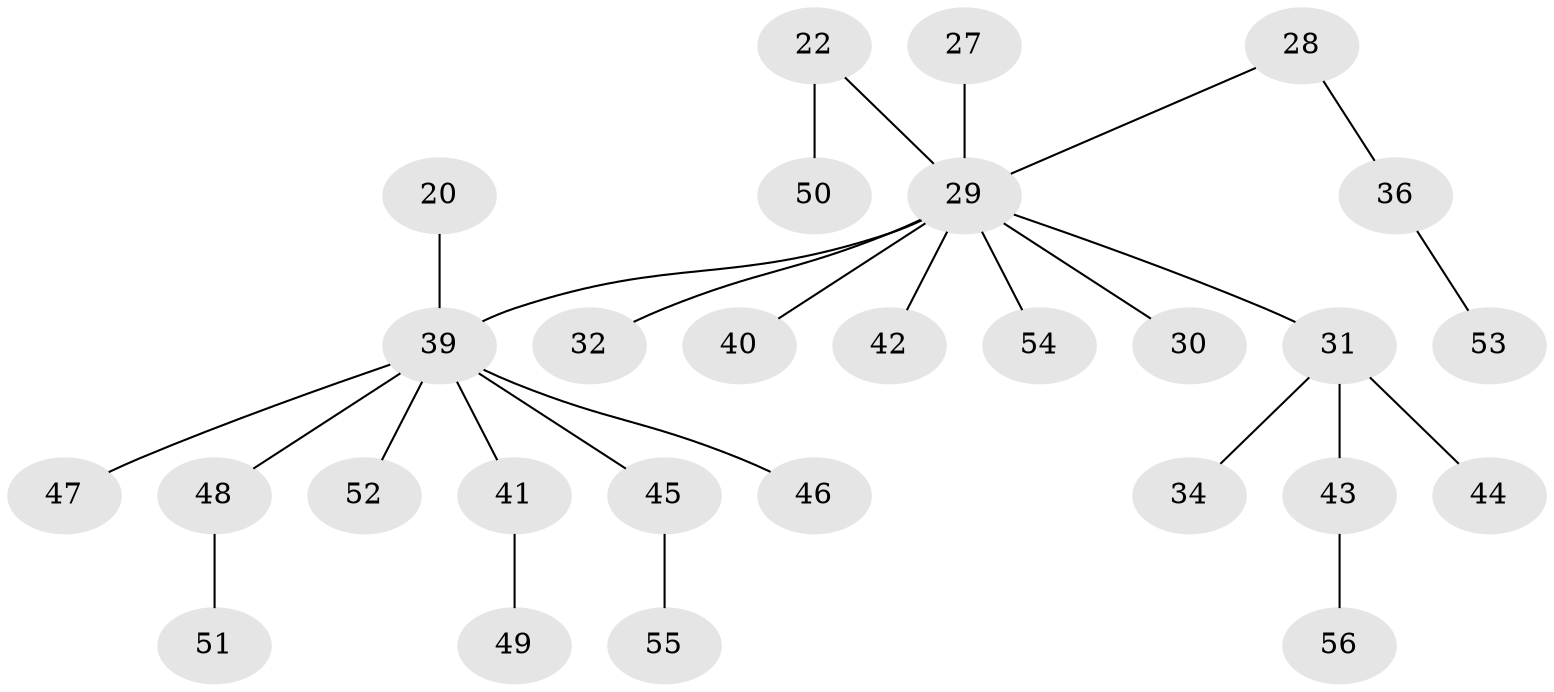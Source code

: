 // original degree distribution, {7: 0.017857142857142856, 3: 0.17857142857142858, 4: 0.05357142857142857, 5: 0.03571428571428571, 2: 0.19642857142857142, 1: 0.5178571428571429}
// Generated by graph-tools (version 1.1) at 2025/53/03/09/25 04:53:42]
// undirected, 28 vertices, 27 edges
graph export_dot {
graph [start="1"]
  node [color=gray90,style=filled];
  20;
  22;
  27;
  28;
  29 [super="+5+13+7+21+9+14+10+24+25"];
  30;
  31;
  32;
  34;
  36;
  39 [super="+38+16+18+19"];
  40;
  41 [super="+15"];
  42;
  43;
  44;
  45 [super="+37"];
  46;
  47;
  48 [super="+35"];
  49;
  50;
  51;
  52;
  53;
  54;
  55;
  56;
  20 -- 39;
  22 -- 50;
  22 -- 29;
  27 -- 29;
  28 -- 36;
  28 -- 29;
  29 -- 40;
  29 -- 42;
  29 -- 31;
  29 -- 54;
  29 -- 32;
  29 -- 30;
  29 -- 39;
  31 -- 34;
  31 -- 43;
  31 -- 44;
  36 -- 53;
  39 -- 47;
  39 -- 52;
  39 -- 41;
  39 -- 45;
  39 -- 46;
  39 -- 48;
  41 -- 49;
  43 -- 56;
  45 -- 55;
  48 -- 51;
}
